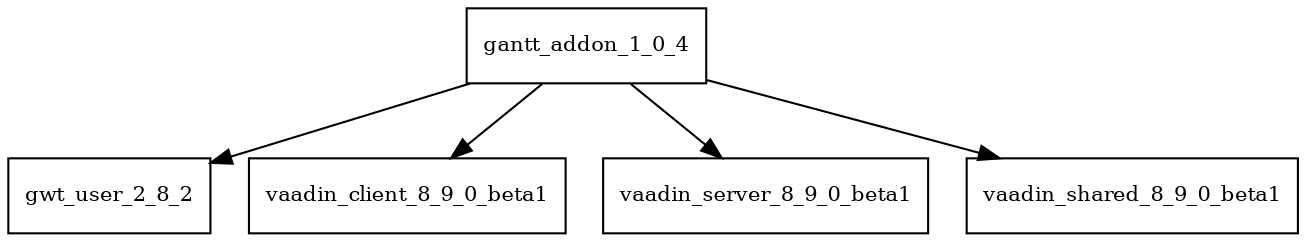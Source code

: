 digraph gantt_addon_1_0_4_dependencies {
  node [shape = box, fontsize=10.0];
  gantt_addon_1_0_4 -> gwt_user_2_8_2;
  gantt_addon_1_0_4 -> vaadin_client_8_9_0_beta1;
  gantt_addon_1_0_4 -> vaadin_server_8_9_0_beta1;
  gantt_addon_1_0_4 -> vaadin_shared_8_9_0_beta1;
}
